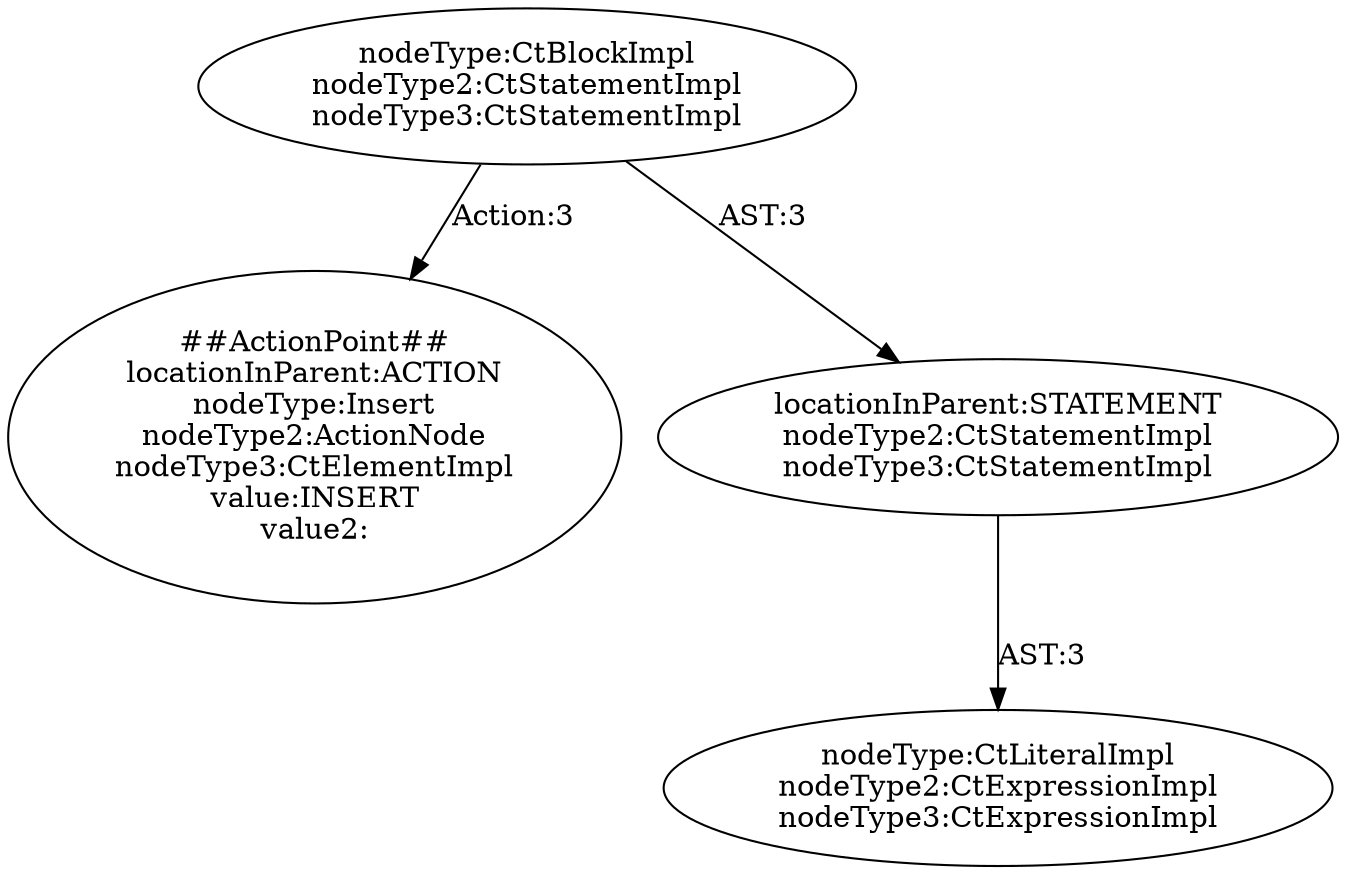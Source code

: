 digraph "Pattern" {
0 [label="##ActionPoint##
locationInParent:ACTION
nodeType:Insert
nodeType2:ActionNode
nodeType3:CtElementImpl
value:INSERT
value2:" shape=ellipse]
1 [label="nodeType:CtBlockImpl
nodeType2:CtStatementImpl
nodeType3:CtStatementImpl" shape=ellipse]
2 [label="locationInParent:STATEMENT
nodeType2:CtStatementImpl
nodeType3:CtStatementImpl" shape=ellipse]
3 [label="nodeType:CtLiteralImpl
nodeType2:CtExpressionImpl
nodeType3:CtExpressionImpl" shape=ellipse]
1 -> 0 [label="Action:3"];
1 -> 2 [label="AST:3"];
2 -> 3 [label="AST:3"];
}